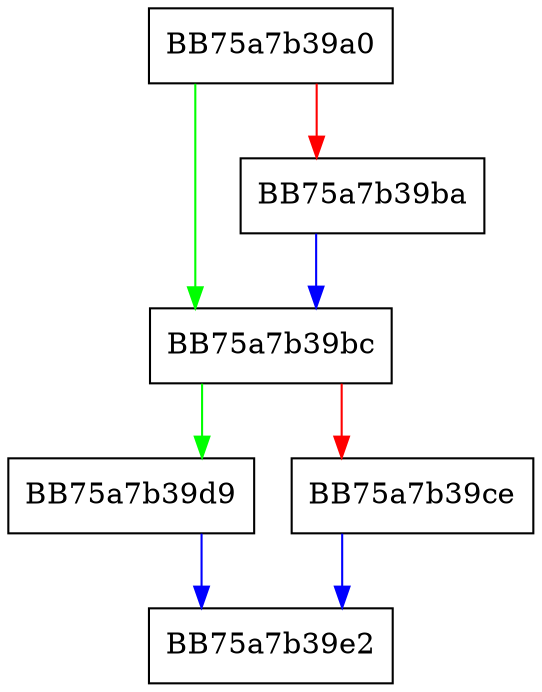 digraph FPU_fist_s32 {
  node [shape="box"];
  graph [splines=ortho];
  BB75a7b39a0 -> BB75a7b39bc [color="green"];
  BB75a7b39a0 -> BB75a7b39ba [color="red"];
  BB75a7b39ba -> BB75a7b39bc [color="blue"];
  BB75a7b39bc -> BB75a7b39d9 [color="green"];
  BB75a7b39bc -> BB75a7b39ce [color="red"];
  BB75a7b39ce -> BB75a7b39e2 [color="blue"];
  BB75a7b39d9 -> BB75a7b39e2 [color="blue"];
}